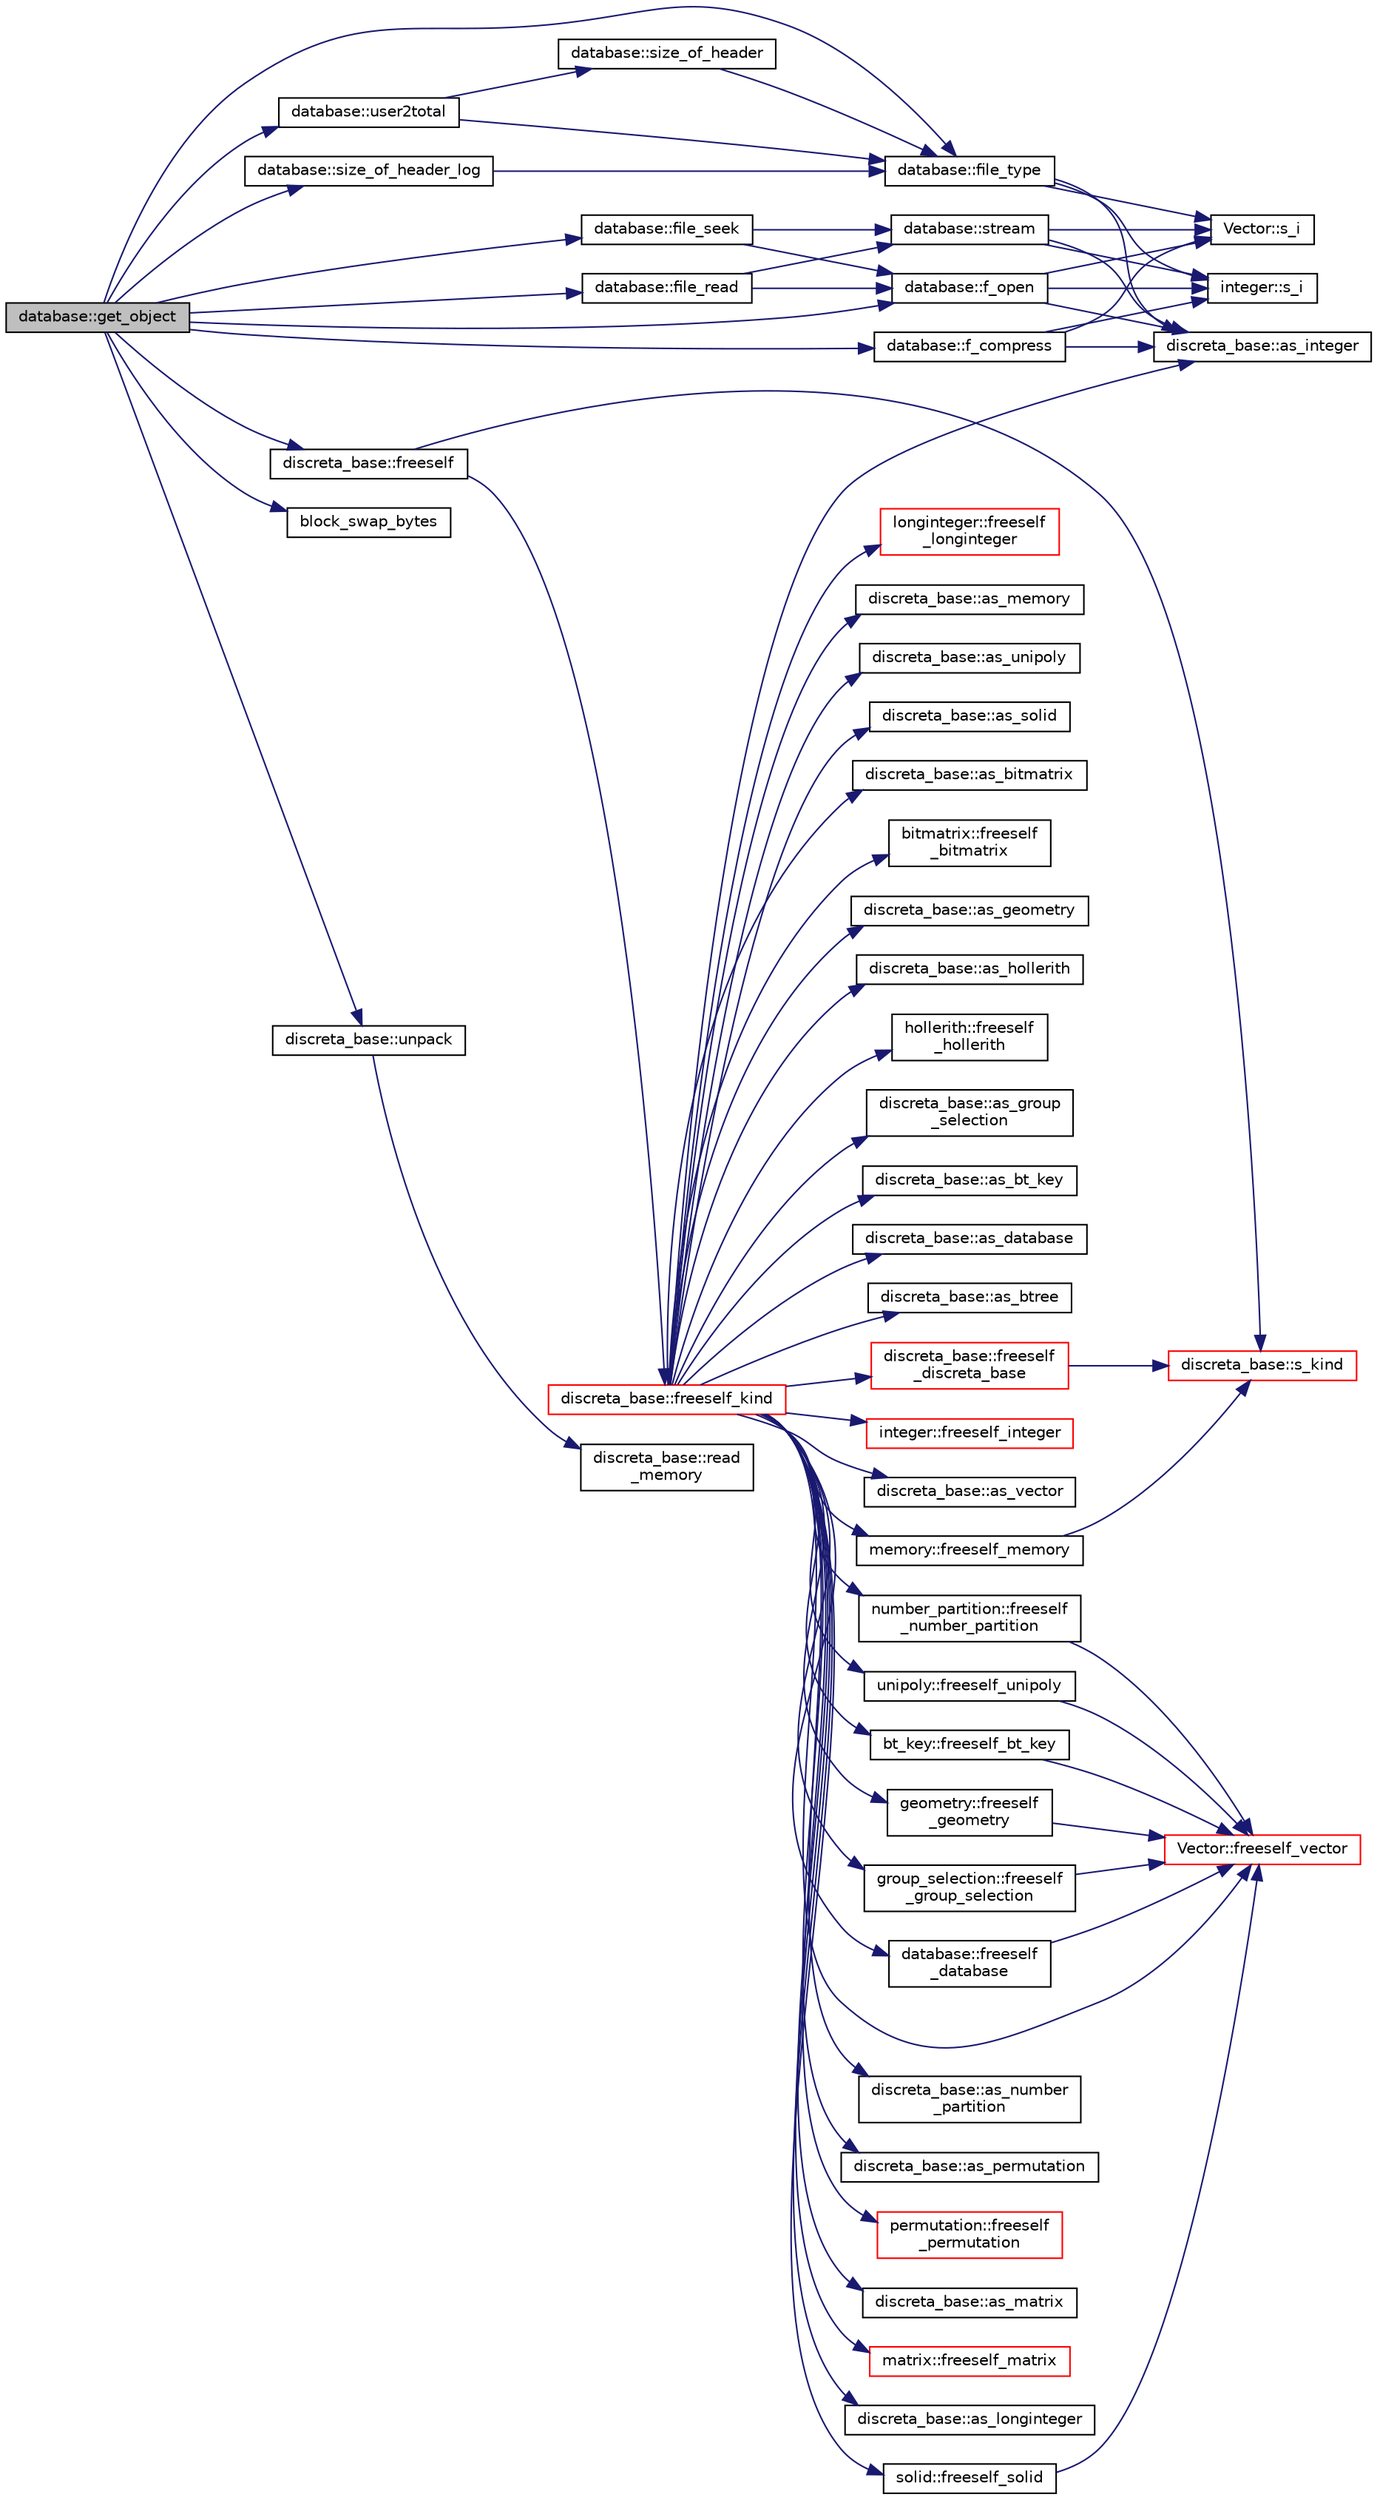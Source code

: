 digraph "database::get_object"
{
  edge [fontname="Helvetica",fontsize="10",labelfontname="Helvetica",labelfontsize="10"];
  node [fontname="Helvetica",fontsize="10",shape=record];
  rankdir="LR";
  Node2114 [label="database::get_object",height=0.2,width=0.4,color="black", fillcolor="grey75", style="filled", fontcolor="black"];
  Node2114 -> Node2115 [color="midnightblue",fontsize="10",style="solid",fontname="Helvetica"];
  Node2115 [label="database::f_open",height=0.2,width=0.4,color="black", fillcolor="white", style="filled",URL="$db/d72/classdatabase.html#a2cac52c70b09d1a6771bddab2220b3e7"];
  Node2115 -> Node2116 [color="midnightblue",fontsize="10",style="solid",fontname="Helvetica"];
  Node2116 [label="Vector::s_i",height=0.2,width=0.4,color="black", fillcolor="white", style="filled",URL="$d5/db2/class_vector.html#a1c4fe1752523df8119f70dd550244871"];
  Node2115 -> Node2117 [color="midnightblue",fontsize="10",style="solid",fontname="Helvetica"];
  Node2117 [label="discreta_base::as_integer",height=0.2,width=0.4,color="black", fillcolor="white", style="filled",URL="$d7/d71/classdiscreta__base.html#a00d7691eaf874fd283d942692fe8dd26"];
  Node2115 -> Node2118 [color="midnightblue",fontsize="10",style="solid",fontname="Helvetica"];
  Node2118 [label="integer::s_i",height=0.2,width=0.4,color="black", fillcolor="white", style="filled",URL="$d0/de5/classinteger.html#adf28e9f94d4c844adaa950deeb80b904"];
  Node2114 -> Node2119 [color="midnightblue",fontsize="10",style="solid",fontname="Helvetica"];
  Node2119 [label="database::user2total",height=0.2,width=0.4,color="black", fillcolor="white", style="filled",URL="$db/d72/classdatabase.html#ae87e9d8c044500276c16176b46fbf906"];
  Node2119 -> Node2120 [color="midnightblue",fontsize="10",style="solid",fontname="Helvetica"];
  Node2120 [label="database::size_of_header",height=0.2,width=0.4,color="black", fillcolor="white", style="filled",URL="$db/d72/classdatabase.html#a06a4fb255387e8bac32d98d365a90019"];
  Node2120 -> Node2121 [color="midnightblue",fontsize="10",style="solid",fontname="Helvetica"];
  Node2121 [label="database::file_type",height=0.2,width=0.4,color="black", fillcolor="white", style="filled",URL="$db/d72/classdatabase.html#a9dce80d625548b03b8317641b674cd9b"];
  Node2121 -> Node2116 [color="midnightblue",fontsize="10",style="solid",fontname="Helvetica"];
  Node2121 -> Node2117 [color="midnightblue",fontsize="10",style="solid",fontname="Helvetica"];
  Node2121 -> Node2118 [color="midnightblue",fontsize="10",style="solid",fontname="Helvetica"];
  Node2119 -> Node2121 [color="midnightblue",fontsize="10",style="solid",fontname="Helvetica"];
  Node2114 -> Node2122 [color="midnightblue",fontsize="10",style="solid",fontname="Helvetica"];
  Node2122 [label="database::file_seek",height=0.2,width=0.4,color="black", fillcolor="white", style="filled",URL="$db/d72/classdatabase.html#a67ff377651f4ac089241ebff60e17ed6"];
  Node2122 -> Node2115 [color="midnightblue",fontsize="10",style="solid",fontname="Helvetica"];
  Node2122 -> Node2123 [color="midnightblue",fontsize="10",style="solid",fontname="Helvetica"];
  Node2123 [label="database::stream",height=0.2,width=0.4,color="black", fillcolor="white", style="filled",URL="$db/d72/classdatabase.html#a8b91f87e7cd92b8207cbc48edde9d69e"];
  Node2123 -> Node2116 [color="midnightblue",fontsize="10",style="solid",fontname="Helvetica"];
  Node2123 -> Node2117 [color="midnightblue",fontsize="10",style="solid",fontname="Helvetica"];
  Node2123 -> Node2118 [color="midnightblue",fontsize="10",style="solid",fontname="Helvetica"];
  Node2114 -> Node2124 [color="midnightblue",fontsize="10",style="solid",fontname="Helvetica"];
  Node2124 [label="database::size_of_header_log",height=0.2,width=0.4,color="black", fillcolor="white", style="filled",URL="$db/d72/classdatabase.html#a2ed2d1231bc36e5267f6a8bac422738d"];
  Node2124 -> Node2121 [color="midnightblue",fontsize="10",style="solid",fontname="Helvetica"];
  Node2114 -> Node2125 [color="midnightblue",fontsize="10",style="solid",fontname="Helvetica"];
  Node2125 [label="database::file_read",height=0.2,width=0.4,color="black", fillcolor="white", style="filled",URL="$db/d72/classdatabase.html#ac743549af82d694be57c5a120987ed37"];
  Node2125 -> Node2115 [color="midnightblue",fontsize="10",style="solid",fontname="Helvetica"];
  Node2125 -> Node2123 [color="midnightblue",fontsize="10",style="solid",fontname="Helvetica"];
  Node2114 -> Node2121 [color="midnightblue",fontsize="10",style="solid",fontname="Helvetica"];
  Node2114 -> Node2126 [color="midnightblue",fontsize="10",style="solid",fontname="Helvetica"];
  Node2126 [label="block_swap_bytes",height=0.2,width=0.4,color="black", fillcolor="white", style="filled",URL="$d5/db4/io__and__os_8h.html#a55c0738dadea7a508621f4af1e9ff8f3"];
  Node2114 -> Node2127 [color="midnightblue",fontsize="10",style="solid",fontname="Helvetica"];
  Node2127 [label="database::f_compress",height=0.2,width=0.4,color="black", fillcolor="white", style="filled",URL="$db/d72/classdatabase.html#aa28ebaac42b9a71e1bc213781012d1c8"];
  Node2127 -> Node2116 [color="midnightblue",fontsize="10",style="solid",fontname="Helvetica"];
  Node2127 -> Node2117 [color="midnightblue",fontsize="10",style="solid",fontname="Helvetica"];
  Node2127 -> Node2118 [color="midnightblue",fontsize="10",style="solid",fontname="Helvetica"];
  Node2114 -> Node2128 [color="midnightblue",fontsize="10",style="solid",fontname="Helvetica"];
  Node2128 [label="discreta_base::freeself",height=0.2,width=0.4,color="black", fillcolor="white", style="filled",URL="$d7/d71/classdiscreta__base.html#a9a3c9501a562293b5667c11b9174d6e5"];
  Node2128 -> Node2129 [color="midnightblue",fontsize="10",style="solid",fontname="Helvetica"];
  Node2129 [label="discreta_base::freeself_kind",height=0.2,width=0.4,color="red", fillcolor="white", style="filled",URL="$d7/d71/classdiscreta__base.html#a63a23ada2165b3838fab719ed458cec8"];
  Node2129 -> Node2130 [color="midnightblue",fontsize="10",style="solid",fontname="Helvetica"];
  Node2130 [label="discreta_base::freeself\l_discreta_base",height=0.2,width=0.4,color="red", fillcolor="white", style="filled",URL="$d7/d71/classdiscreta__base.html#a8b1ec2cee4566034441e066dc2c027db"];
  Node2130 -> Node2131 [color="midnightblue",fontsize="10",style="solid",fontname="Helvetica"];
  Node2131 [label="discreta_base::s_kind",height=0.2,width=0.4,color="red", fillcolor="white", style="filled",URL="$d7/d71/classdiscreta__base.html#a8a830025c74adbbc3362418a7c2ba157"];
  Node2129 -> Node2117 [color="midnightblue",fontsize="10",style="solid",fontname="Helvetica"];
  Node2129 -> Node2137 [color="midnightblue",fontsize="10",style="solid",fontname="Helvetica"];
  Node2137 [label="integer::freeself_integer",height=0.2,width=0.4,color="red", fillcolor="white", style="filled",URL="$d0/de5/classinteger.html#a02eb557612c9db1820dd75a77151edc0"];
  Node2129 -> Node2138 [color="midnightblue",fontsize="10",style="solid",fontname="Helvetica"];
  Node2138 [label="discreta_base::as_vector",height=0.2,width=0.4,color="black", fillcolor="white", style="filled",URL="$d7/d71/classdiscreta__base.html#a7bdd6cae39c380b128ee9e17e42cf020"];
  Node2129 -> Node2139 [color="midnightblue",fontsize="10",style="solid",fontname="Helvetica"];
  Node2139 [label="Vector::freeself_vector",height=0.2,width=0.4,color="red", fillcolor="white", style="filled",URL="$d5/db2/class_vector.html#ad55c58937ca8fb342247a2c0fb572d20"];
  Node2129 -> Node2141 [color="midnightblue",fontsize="10",style="solid",fontname="Helvetica"];
  Node2141 [label="discreta_base::as_number\l_partition",height=0.2,width=0.4,color="black", fillcolor="white", style="filled",URL="$d7/d71/classdiscreta__base.html#a307aa09de0e925d46697707968ffab00"];
  Node2129 -> Node2142 [color="midnightblue",fontsize="10",style="solid",fontname="Helvetica"];
  Node2142 [label="number_partition::freeself\l_number_partition",height=0.2,width=0.4,color="black", fillcolor="white", style="filled",URL="$df/d50/classnumber__partition.html#aa74111c1c8cd218b654e7b7c1ca42eb5"];
  Node2142 -> Node2139 [color="midnightblue",fontsize="10",style="solid",fontname="Helvetica"];
  Node2129 -> Node2143 [color="midnightblue",fontsize="10",style="solid",fontname="Helvetica"];
  Node2143 [label="discreta_base::as_permutation",height=0.2,width=0.4,color="black", fillcolor="white", style="filled",URL="$d7/d71/classdiscreta__base.html#aa4e72f36a82984239b12ae831e131098"];
  Node2129 -> Node2144 [color="midnightblue",fontsize="10",style="solid",fontname="Helvetica"];
  Node2144 [label="permutation::freeself\l_permutation",height=0.2,width=0.4,color="red", fillcolor="white", style="filled",URL="$d0/d08/classpermutation.html#a1f86343fa765d71c976d79e5ce372c12"];
  Node2129 -> Node2145 [color="midnightblue",fontsize="10",style="solid",fontname="Helvetica"];
  Node2145 [label="discreta_base::as_matrix",height=0.2,width=0.4,color="black", fillcolor="white", style="filled",URL="$d7/d71/classdiscreta__base.html#ae4d7f56d917a4707b838fbffde6467ff"];
  Node2129 -> Node2146 [color="midnightblue",fontsize="10",style="solid",fontname="Helvetica"];
  Node2146 [label="matrix::freeself_matrix",height=0.2,width=0.4,color="red", fillcolor="white", style="filled",URL="$d1/d8d/classmatrix.html#ab47d61820499f35c15bf82fb6a3b9bd1"];
  Node2129 -> Node2148 [color="midnightblue",fontsize="10",style="solid",fontname="Helvetica"];
  Node2148 [label="discreta_base::as_longinteger",height=0.2,width=0.4,color="black", fillcolor="white", style="filled",URL="$d7/d71/classdiscreta__base.html#a20a094639eb711b10c8694c51937f7cd"];
  Node2129 -> Node2149 [color="midnightblue",fontsize="10",style="solid",fontname="Helvetica"];
  Node2149 [label="longinteger::freeself\l_longinteger",height=0.2,width=0.4,color="red", fillcolor="white", style="filled",URL="$d3/d71/classlonginteger.html#a82006f4b7c6bf897de0387497e16c219"];
  Node2129 -> Node2151 [color="midnightblue",fontsize="10",style="solid",fontname="Helvetica"];
  Node2151 [label="discreta_base::as_memory",height=0.2,width=0.4,color="black", fillcolor="white", style="filled",URL="$d7/d71/classdiscreta__base.html#ad94b2d7dce0cd4fa22db57f6e79c4bd2"];
  Node2129 -> Node2152 [color="midnightblue",fontsize="10",style="solid",fontname="Helvetica"];
  Node2152 [label="memory::freeself_memory",height=0.2,width=0.4,color="black", fillcolor="white", style="filled",URL="$d8/d99/classmemory.html#a19366f9105d79a0e818cc19255d7ef4f"];
  Node2152 -> Node2131 [color="midnightblue",fontsize="10",style="solid",fontname="Helvetica"];
  Node2129 -> Node2153 [color="midnightblue",fontsize="10",style="solid",fontname="Helvetica"];
  Node2153 [label="discreta_base::as_unipoly",height=0.2,width=0.4,color="black", fillcolor="white", style="filled",URL="$d7/d71/classdiscreta__base.html#ad50d8027f039fe5c2478cddb243adc9d"];
  Node2129 -> Node2154 [color="midnightblue",fontsize="10",style="solid",fontname="Helvetica"];
  Node2154 [label="unipoly::freeself_unipoly",height=0.2,width=0.4,color="black", fillcolor="white", style="filled",URL="$d1/d89/classunipoly.html#aad315db6c6adb555a0c63877aab7d27e"];
  Node2154 -> Node2139 [color="midnightblue",fontsize="10",style="solid",fontname="Helvetica"];
  Node2129 -> Node2155 [color="midnightblue",fontsize="10",style="solid",fontname="Helvetica"];
  Node2155 [label="discreta_base::as_solid",height=0.2,width=0.4,color="black", fillcolor="white", style="filled",URL="$d7/d71/classdiscreta__base.html#a1fc5f2b85ec97ab0a69dd64903c970a5"];
  Node2129 -> Node2156 [color="midnightblue",fontsize="10",style="solid",fontname="Helvetica"];
  Node2156 [label="solid::freeself_solid",height=0.2,width=0.4,color="black", fillcolor="white", style="filled",URL="$d8/def/classsolid.html#a84c2f0abd7b24b1cf2ccefa9c99567fe"];
  Node2156 -> Node2139 [color="midnightblue",fontsize="10",style="solid",fontname="Helvetica"];
  Node2129 -> Node2157 [color="midnightblue",fontsize="10",style="solid",fontname="Helvetica"];
  Node2157 [label="discreta_base::as_bitmatrix",height=0.2,width=0.4,color="black", fillcolor="white", style="filled",URL="$d7/d71/classdiscreta__base.html#a071ad54ea8ef6c9d1d15f532e5a76df6"];
  Node2129 -> Node2158 [color="midnightblue",fontsize="10",style="solid",fontname="Helvetica"];
  Node2158 [label="bitmatrix::freeself\l_bitmatrix",height=0.2,width=0.4,color="black", fillcolor="white", style="filled",URL="$de/dc8/classbitmatrix.html#a4b84eed56a244df63819eae6b7ba1eff"];
  Node2129 -> Node2159 [color="midnightblue",fontsize="10",style="solid",fontname="Helvetica"];
  Node2159 [label="discreta_base::as_geometry",height=0.2,width=0.4,color="black", fillcolor="white", style="filled",URL="$d7/d71/classdiscreta__base.html#a38fc7b4cdd830703e9d87354b79bc5c8"];
  Node2129 -> Node2160 [color="midnightblue",fontsize="10",style="solid",fontname="Helvetica"];
  Node2160 [label="geometry::freeself\l_geometry",height=0.2,width=0.4,color="black", fillcolor="white", style="filled",URL="$da/d44/classgeometry.html#a504b1b52d24b4ae00d9fd0b7838b57e6"];
  Node2160 -> Node2139 [color="midnightblue",fontsize="10",style="solid",fontname="Helvetica"];
  Node2129 -> Node2161 [color="midnightblue",fontsize="10",style="solid",fontname="Helvetica"];
  Node2161 [label="discreta_base::as_hollerith",height=0.2,width=0.4,color="black", fillcolor="white", style="filled",URL="$d7/d71/classdiscreta__base.html#a3e66f82711f314710107e2f29e589690"];
  Node2129 -> Node2162 [color="midnightblue",fontsize="10",style="solid",fontname="Helvetica"];
  Node2162 [label="hollerith::freeself\l_hollerith",height=0.2,width=0.4,color="black", fillcolor="white", style="filled",URL="$d8/d99/classhollerith.html#a240d1b30780c9e09323d0b3ad5e2d1f7"];
  Node2129 -> Node2163 [color="midnightblue",fontsize="10",style="solid",fontname="Helvetica"];
  Node2163 [label="discreta_base::as_group\l_selection",height=0.2,width=0.4,color="black", fillcolor="white", style="filled",URL="$d7/d71/classdiscreta__base.html#aae1bac4883c567718bef9fb610abbdc8"];
  Node2129 -> Node2164 [color="midnightblue",fontsize="10",style="solid",fontname="Helvetica"];
  Node2164 [label="group_selection::freeself\l_group_selection",height=0.2,width=0.4,color="black", fillcolor="white", style="filled",URL="$d6/db0/classgroup__selection.html#a778b1a466858bf7f90516eeba1795798"];
  Node2164 -> Node2139 [color="midnightblue",fontsize="10",style="solid",fontname="Helvetica"];
  Node2129 -> Node2165 [color="midnightblue",fontsize="10",style="solid",fontname="Helvetica"];
  Node2165 [label="discreta_base::as_bt_key",height=0.2,width=0.4,color="black", fillcolor="white", style="filled",URL="$d7/d71/classdiscreta__base.html#a2734c6e08dca17cf6588bd5064ec1b9f"];
  Node2129 -> Node2166 [color="midnightblue",fontsize="10",style="solid",fontname="Helvetica"];
  Node2166 [label="bt_key::freeself_bt_key",height=0.2,width=0.4,color="black", fillcolor="white", style="filled",URL="$d1/de5/classbt__key.html#aad1f5a9b943d3ae072f1d09a9bb126c6"];
  Node2166 -> Node2139 [color="midnightblue",fontsize="10",style="solid",fontname="Helvetica"];
  Node2129 -> Node2167 [color="midnightblue",fontsize="10",style="solid",fontname="Helvetica"];
  Node2167 [label="discreta_base::as_database",height=0.2,width=0.4,color="black", fillcolor="white", style="filled",URL="$d7/d71/classdiscreta__base.html#ab055d39d58210a2b03ba3d33703b09a9"];
  Node2129 -> Node2168 [color="midnightblue",fontsize="10",style="solid",fontname="Helvetica"];
  Node2168 [label="database::freeself\l_database",height=0.2,width=0.4,color="black", fillcolor="white", style="filled",URL="$db/d72/classdatabase.html#a4dc263211f9b364e4fa733c8cf53e066"];
  Node2168 -> Node2139 [color="midnightblue",fontsize="10",style="solid",fontname="Helvetica"];
  Node2129 -> Node2169 [color="midnightblue",fontsize="10",style="solid",fontname="Helvetica"];
  Node2169 [label="discreta_base::as_btree",height=0.2,width=0.4,color="black", fillcolor="white", style="filled",URL="$d7/d71/classdiscreta__base.html#a78e76674cef2ec113c17989c11288778"];
  Node2128 -> Node2131 [color="midnightblue",fontsize="10",style="solid",fontname="Helvetica"];
  Node2114 -> Node2175 [color="midnightblue",fontsize="10",style="solid",fontname="Helvetica"];
  Node2175 [label="discreta_base::unpack",height=0.2,width=0.4,color="black", fillcolor="white", style="filled",URL="$d7/d71/classdiscreta__base.html#a62b20a8798c6fcfdc2ee4555bc3004b3"];
  Node2175 -> Node2176 [color="midnightblue",fontsize="10",style="solid",fontname="Helvetica"];
  Node2176 [label="discreta_base::read\l_memory",height=0.2,width=0.4,color="black", fillcolor="white", style="filled",URL="$d7/d71/classdiscreta__base.html#a224239da232eb4165783845a48e8b170"];
}
